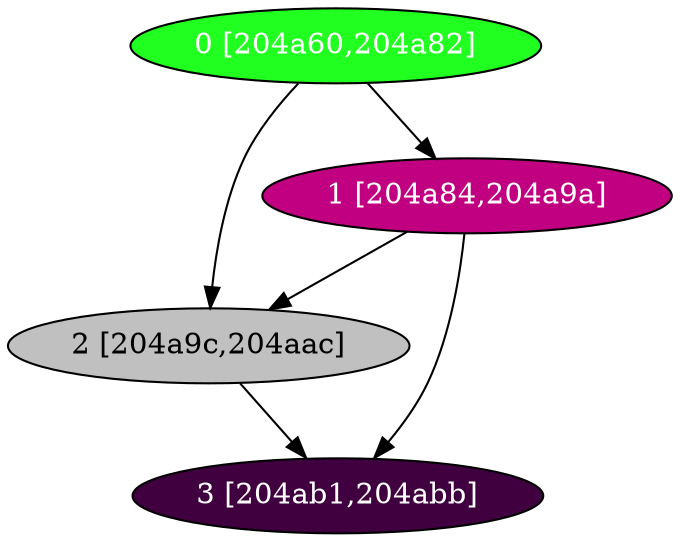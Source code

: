 diGraph libnss3{
	libnss3_0  [style=filled fillcolor="#20FF20" fontcolor="#ffffff" shape=oval label="0 [204a60,204a82]"]
	libnss3_1  [style=filled fillcolor="#C00080" fontcolor="#ffffff" shape=oval label="1 [204a84,204a9a]"]
	libnss3_2  [style=filled fillcolor="#C0C0C0" fontcolor="#000000" shape=oval label="2 [204a9c,204aac]"]
	libnss3_3  [style=filled fillcolor="#400040" fontcolor="#ffffff" shape=oval label="3 [204ab1,204abb]"]

	libnss3_0 -> libnss3_1
	libnss3_0 -> libnss3_2
	libnss3_1 -> libnss3_2
	libnss3_1 -> libnss3_3
	libnss3_2 -> libnss3_3
}